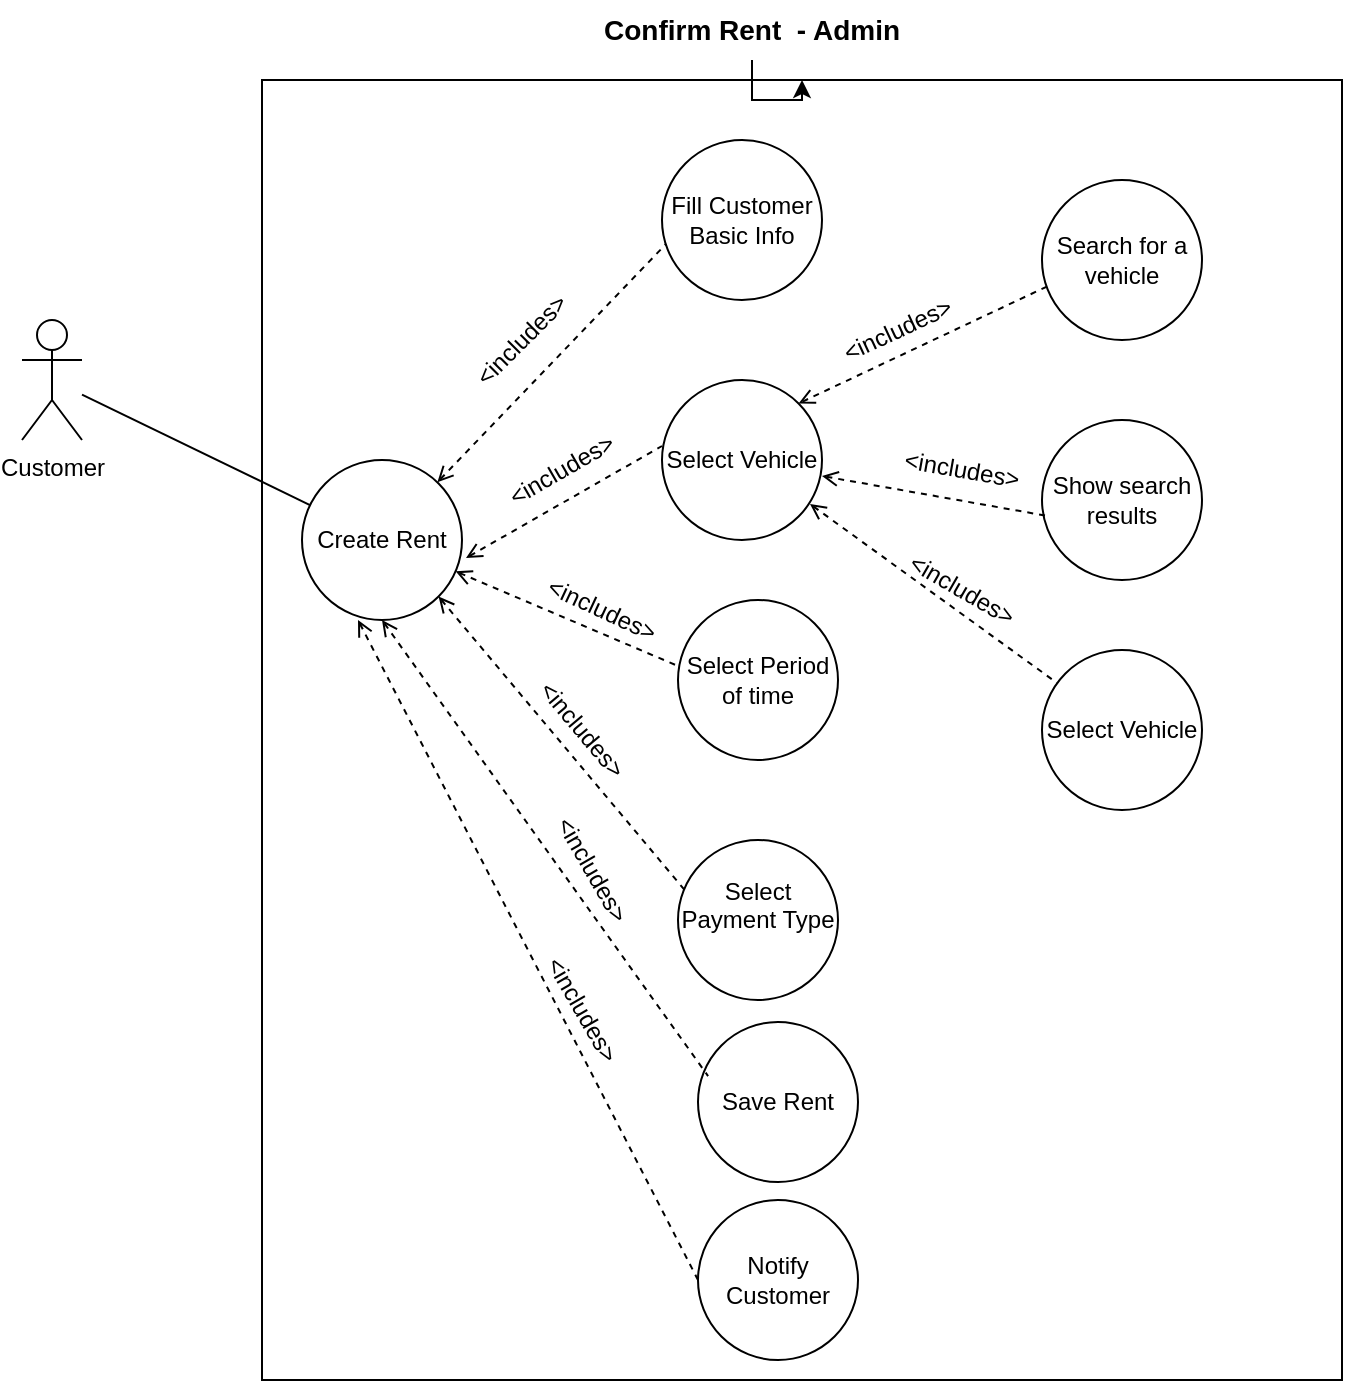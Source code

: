 <mxfile version="24.4.9" type="device">
  <diagram name="Page-1" id="T5I-39zUhY-CpWxyedti">
    <mxGraphModel dx="810" dy="447" grid="1" gridSize="10" guides="1" tooltips="1" connect="1" arrows="1" fold="1" page="1" pageScale="1" pageWidth="850" pageHeight="1100" math="0" shadow="0">
      <root>
        <mxCell id="0" />
        <mxCell id="1" parent="0" />
        <mxCell id="h5vDOmOoOmSrKCh5Haf8-1" value="" style="rounded=0;whiteSpace=wrap;html=1;" parent="1" vertex="1">
          <mxGeometry x="230" y="200" width="540" height="650" as="geometry" />
        </mxCell>
        <mxCell id="h5vDOmOoOmSrKCh5Haf8-2" value="Customer" style="shape=umlActor;verticalLabelPosition=bottom;verticalAlign=top;html=1;outlineConnect=0;" parent="1" vertex="1">
          <mxGeometry x="110" y="320" width="30" height="60" as="geometry" />
        </mxCell>
        <mxCell id="h5vDOmOoOmSrKCh5Haf8-3" value="Create Rent" style="ellipse;whiteSpace=wrap;html=1;aspect=fixed;" parent="1" vertex="1">
          <mxGeometry x="250" y="390" width="80" height="80" as="geometry" />
        </mxCell>
        <mxCell id="h5vDOmOoOmSrKCh5Haf8-4" value="" style="endArrow=none;html=1;rounded=0;" parent="1" source="h5vDOmOoOmSrKCh5Haf8-2" target="h5vDOmOoOmSrKCh5Haf8-3" edge="1">
          <mxGeometry width="50" height="50" relative="1" as="geometry">
            <mxPoint x="180" y="380" as="sourcePoint" />
            <mxPoint x="230" y="340" as="targetPoint" />
          </mxGeometry>
        </mxCell>
        <mxCell id="zbfdv4k1h0T9415v1Yp8-1" value="" style="edgeStyle=orthogonalEdgeStyle;rounded=0;orthogonalLoop=1;jettySize=auto;html=1;" edge="1" parent="1" source="h5vDOmOoOmSrKCh5Haf8-5" target="h5vDOmOoOmSrKCh5Haf8-1">
          <mxGeometry relative="1" as="geometry" />
        </mxCell>
        <mxCell id="h5vDOmOoOmSrKCh5Haf8-5" value="&lt;b&gt;&lt;font style=&quot;font-size: 14px;&quot;&gt;Confirm Rent&amp;nbsp; - Admin&lt;/font&gt;&lt;/b&gt;" style="text;strokeColor=none;align=center;fillColor=none;html=1;verticalAlign=middle;whiteSpace=wrap;rounded=0;" parent="1" vertex="1">
          <mxGeometry x="380" y="160" width="190" height="30" as="geometry" />
        </mxCell>
        <mxCell id="h5vDOmOoOmSrKCh5Haf8-6" value="Fill Customer Basic Info" style="ellipse;whiteSpace=wrap;html=1;aspect=fixed;" parent="1" vertex="1">
          <mxGeometry x="430" y="230" width="80" height="80" as="geometry" />
        </mxCell>
        <mxCell id="h5vDOmOoOmSrKCh5Haf8-7" value="" style="endArrow=none;html=1;rounded=0;entryX=0.025;entryY=0.65;entryDx=0;entryDy=0;entryPerimeter=0;dashed=1;endFill=0;startArrow=open;startFill=0;" parent="1" source="h5vDOmOoOmSrKCh5Haf8-3" target="h5vDOmOoOmSrKCh5Haf8-6" edge="1">
          <mxGeometry width="50" height="50" relative="1" as="geometry">
            <mxPoint x="190" y="420" as="sourcePoint" />
            <mxPoint x="341" y="379" as="targetPoint" />
          </mxGeometry>
        </mxCell>
        <mxCell id="h5vDOmOoOmSrKCh5Haf8-8" value="Select Vehicle" style="ellipse;whiteSpace=wrap;html=1;aspect=fixed;direction=south;" parent="1" vertex="1">
          <mxGeometry x="430" y="350" width="80" height="80" as="geometry" />
        </mxCell>
        <mxCell id="h5vDOmOoOmSrKCh5Haf8-9" value="" style="endArrow=none;html=1;rounded=0;entryX=0.025;entryY=0.65;entryDx=0;entryDy=0;entryPerimeter=0;dashed=1;startArrow=open;startFill=0;exitX=1.025;exitY=0.613;exitDx=0;exitDy=0;exitPerimeter=0;" parent="1" source="h5vDOmOoOmSrKCh5Haf8-3" edge="1">
          <mxGeometry width="50" height="50" relative="1" as="geometry">
            <mxPoint x="350" y="360" as="sourcePoint" />
            <mxPoint x="430" y="383" as="targetPoint" />
          </mxGeometry>
        </mxCell>
        <mxCell id="h5vDOmOoOmSrKCh5Haf8-10" value="Select Period of time" style="ellipse;whiteSpace=wrap;html=1;aspect=fixed;" parent="1" vertex="1">
          <mxGeometry x="438" y="460" width="80" height="80" as="geometry" />
        </mxCell>
        <mxCell id="h5vDOmOoOmSrKCh5Haf8-11" value="" style="endArrow=none;html=1;rounded=0;entryX=0.025;entryY=0.65;entryDx=0;entryDy=0;entryPerimeter=0;dashed=1;startArrow=open;startFill=0;" parent="1" source="h5vDOmOoOmSrKCh5Haf8-3" edge="1">
          <mxGeometry width="50" height="50" relative="1" as="geometry">
            <mxPoint x="360" y="469" as="sourcePoint" />
            <mxPoint x="438" y="493" as="targetPoint" />
          </mxGeometry>
        </mxCell>
        <mxCell id="h5vDOmOoOmSrKCh5Haf8-12" value="&amp;lt;includes&amp;gt;" style="text;strokeColor=none;align=center;fillColor=none;html=1;verticalAlign=middle;whiteSpace=wrap;rounded=0;rotation=-45;" parent="1" vertex="1">
          <mxGeometry x="330" y="315" width="60" height="30" as="geometry" />
        </mxCell>
        <mxCell id="h5vDOmOoOmSrKCh5Haf8-13" value="&amp;lt;includes&amp;gt;" style="text;strokeColor=none;align=center;fillColor=none;html=1;verticalAlign=middle;whiteSpace=wrap;rounded=0;rotation=-30;" parent="1" vertex="1">
          <mxGeometry x="350" y="380" width="60" height="30" as="geometry" />
        </mxCell>
        <mxCell id="h5vDOmOoOmSrKCh5Haf8-14" value="&amp;lt;includes&amp;gt;" style="text;strokeColor=none;align=center;fillColor=none;html=1;verticalAlign=middle;whiteSpace=wrap;rounded=0;rotation=25;" parent="1" vertex="1">
          <mxGeometry x="370" y="450" width="60" height="30" as="geometry" />
        </mxCell>
        <mxCell id="h5vDOmOoOmSrKCh5Haf8-15" value="Select Payment Type&lt;div&gt;&lt;br&gt;&lt;/div&gt;" style="ellipse;whiteSpace=wrap;html=1;aspect=fixed;" parent="1" vertex="1">
          <mxGeometry x="438" y="580" width="80" height="80" as="geometry" />
        </mxCell>
        <mxCell id="h5vDOmOoOmSrKCh5Haf8-16" value="" style="endArrow=none;html=1;rounded=0;entryX=0.063;entryY=0.338;entryDx=0;entryDy=0;entryPerimeter=0;dashed=1;startArrow=open;startFill=0;exitX=1;exitY=1;exitDx=0;exitDy=0;" parent="1" source="h5vDOmOoOmSrKCh5Haf8-3" target="h5vDOmOoOmSrKCh5Haf8-15" edge="1">
          <mxGeometry width="50" height="50" relative="1" as="geometry">
            <mxPoint x="337" y="480" as="sourcePoint" />
            <mxPoint x="438" y="593" as="targetPoint" />
          </mxGeometry>
        </mxCell>
        <mxCell id="h5vDOmOoOmSrKCh5Haf8-17" value="&amp;lt;includes&amp;gt;" style="text;strokeColor=none;align=center;fillColor=none;html=1;verticalAlign=middle;whiteSpace=wrap;rounded=0;rotation=50;" parent="1" vertex="1">
          <mxGeometry x="360" y="510" width="60" height="30" as="geometry" />
        </mxCell>
        <mxCell id="h5vDOmOoOmSrKCh5Haf8-18" value="&lt;div&gt;Save Rent&lt;/div&gt;" style="ellipse;whiteSpace=wrap;html=1;aspect=fixed;" parent="1" vertex="1">
          <mxGeometry x="448" y="671" width="80" height="80" as="geometry" />
        </mxCell>
        <mxCell id="h5vDOmOoOmSrKCh5Haf8-19" value="" style="endArrow=none;html=1;rounded=0;entryX=0.063;entryY=0.338;entryDx=0;entryDy=0;entryPerimeter=0;dashed=1;startArrow=open;startFill=0;exitX=0.5;exitY=1;exitDx=0;exitDy=0;" parent="1" source="h5vDOmOoOmSrKCh5Haf8-3" target="h5vDOmOoOmSrKCh5Haf8-18" edge="1">
          <mxGeometry width="50" height="50" relative="1" as="geometry">
            <mxPoint x="327" y="480" as="sourcePoint" />
            <mxPoint x="448" y="684" as="targetPoint" />
          </mxGeometry>
        </mxCell>
        <mxCell id="h5vDOmOoOmSrKCh5Haf8-20" value="&amp;lt;includes&amp;gt;" style="text;strokeColor=none;align=center;fillColor=none;html=1;verticalAlign=middle;whiteSpace=wrap;rounded=0;rotation=60;" parent="1" vertex="1">
          <mxGeometry x="365" y="580" width="60" height="30" as="geometry" />
        </mxCell>
        <mxCell id="h5vDOmOoOmSrKCh5Haf8-21" value="Search for a vehicle" style="ellipse;whiteSpace=wrap;html=1;aspect=fixed;direction=south;" parent="1" vertex="1">
          <mxGeometry x="620" y="250" width="80" height="80" as="geometry" />
        </mxCell>
        <mxCell id="h5vDOmOoOmSrKCh5Haf8-22" value="Show search results" style="ellipse;whiteSpace=wrap;html=1;aspect=fixed;direction=south;" parent="1" vertex="1">
          <mxGeometry x="620" y="370" width="80" height="80" as="geometry" />
        </mxCell>
        <mxCell id="h5vDOmOoOmSrKCh5Haf8-23" value="Select Vehicle" style="ellipse;whiteSpace=wrap;html=1;aspect=fixed;direction=south;" parent="1" vertex="1">
          <mxGeometry x="620" y="485" width="80" height="80" as="geometry" />
        </mxCell>
        <mxCell id="h5vDOmOoOmSrKCh5Haf8-24" value="" style="endArrow=none;html=1;rounded=0;entryX=0.663;entryY=0.963;entryDx=0;entryDy=0;entryPerimeter=0;dashed=1;endFill=0;startArrow=open;startFill=0;exitX=0;exitY=0;exitDx=0;exitDy=0;" parent="1" source="h5vDOmOoOmSrKCh5Haf8-8" target="h5vDOmOoOmSrKCh5Haf8-21" edge="1">
          <mxGeometry width="50" height="50" relative="1" as="geometry">
            <mxPoint x="510" y="410" as="sourcePoint" />
            <mxPoint x="624" y="291" as="targetPoint" />
          </mxGeometry>
        </mxCell>
        <mxCell id="h5vDOmOoOmSrKCh5Haf8-25" value="&amp;lt;includes&amp;gt;" style="text;strokeColor=none;align=center;fillColor=none;html=1;verticalAlign=middle;whiteSpace=wrap;rounded=0;rotation=-25;" parent="1" vertex="1">
          <mxGeometry x="518" y="310" width="60" height="30" as="geometry" />
        </mxCell>
        <mxCell id="h5vDOmOoOmSrKCh5Haf8-26" value="" style="endArrow=none;html=1;rounded=0;entryX=0.6;entryY=0.963;entryDx=0;entryDy=0;entryPerimeter=0;dashed=1;endFill=0;startArrow=open;startFill=0;exitX=0.6;exitY=0;exitDx=0;exitDy=0;exitPerimeter=0;" parent="1" source="h5vDOmOoOmSrKCh5Haf8-8" target="h5vDOmOoOmSrKCh5Haf8-22" edge="1">
          <mxGeometry width="50" height="50" relative="1" as="geometry">
            <mxPoint x="495" y="460" as="sourcePoint" />
            <mxPoint x="620" y="401" as="targetPoint" />
          </mxGeometry>
        </mxCell>
        <mxCell id="h5vDOmOoOmSrKCh5Haf8-27" value="&amp;lt;includes&amp;gt;" style="text;strokeColor=none;align=center;fillColor=none;html=1;verticalAlign=middle;whiteSpace=wrap;rounded=0;rotation=10;" parent="1" vertex="1">
          <mxGeometry x="550" y="380" width="60" height="30" as="geometry" />
        </mxCell>
        <mxCell id="h5vDOmOoOmSrKCh5Haf8-28" value="" style="endArrow=none;html=1;rounded=0;dashed=1;endFill=0;startArrow=open;startFill=0;exitX=0.775;exitY=0.075;exitDx=0;exitDy=0;exitPerimeter=0;" parent="1" source="h5vDOmOoOmSrKCh5Haf8-8" target="h5vDOmOoOmSrKCh5Haf8-23" edge="1">
          <mxGeometry width="50" height="50" relative="1" as="geometry">
            <mxPoint x="507" y="440" as="sourcePoint" />
            <mxPoint x="620" y="460" as="targetPoint" />
          </mxGeometry>
        </mxCell>
        <mxCell id="h5vDOmOoOmSrKCh5Haf8-29" value="&amp;lt;includes&amp;gt;" style="text;strokeColor=none;align=center;fillColor=none;html=1;verticalAlign=middle;whiteSpace=wrap;rounded=0;rotation=30;" parent="1" vertex="1">
          <mxGeometry x="550" y="440" width="60" height="30" as="geometry" />
        </mxCell>
        <mxCell id="Wdcgl4bTlCl5H_puXWEQ-9" value="&lt;div&gt;Notify Customer&lt;/div&gt;" style="ellipse;whiteSpace=wrap;html=1;aspect=fixed;" parent="1" vertex="1">
          <mxGeometry x="448" y="760" width="80" height="80" as="geometry" />
        </mxCell>
        <mxCell id="Wdcgl4bTlCl5H_puXWEQ-10" value="" style="endArrow=none;html=1;rounded=0;entryX=0;entryY=0.5;entryDx=0;entryDy=0;dashed=1;startArrow=open;startFill=0;exitX=0.35;exitY=1;exitDx=0;exitDy=0;exitPerimeter=0;" parent="1" source="h5vDOmOoOmSrKCh5Haf8-3" target="Wdcgl4bTlCl5H_puXWEQ-9" edge="1">
          <mxGeometry width="50" height="50" relative="1" as="geometry">
            <mxPoint x="267" y="565" as="sourcePoint" />
            <mxPoint x="430" y="793" as="targetPoint" />
          </mxGeometry>
        </mxCell>
        <mxCell id="Wdcgl4bTlCl5H_puXWEQ-12" value="&amp;lt;includes&amp;gt;" style="text;strokeColor=none;align=center;fillColor=none;html=1;verticalAlign=middle;whiteSpace=wrap;rounded=0;rotation=60;" parent="1" vertex="1">
          <mxGeometry x="360" y="650" width="60" height="30" as="geometry" />
        </mxCell>
      </root>
    </mxGraphModel>
  </diagram>
</mxfile>

